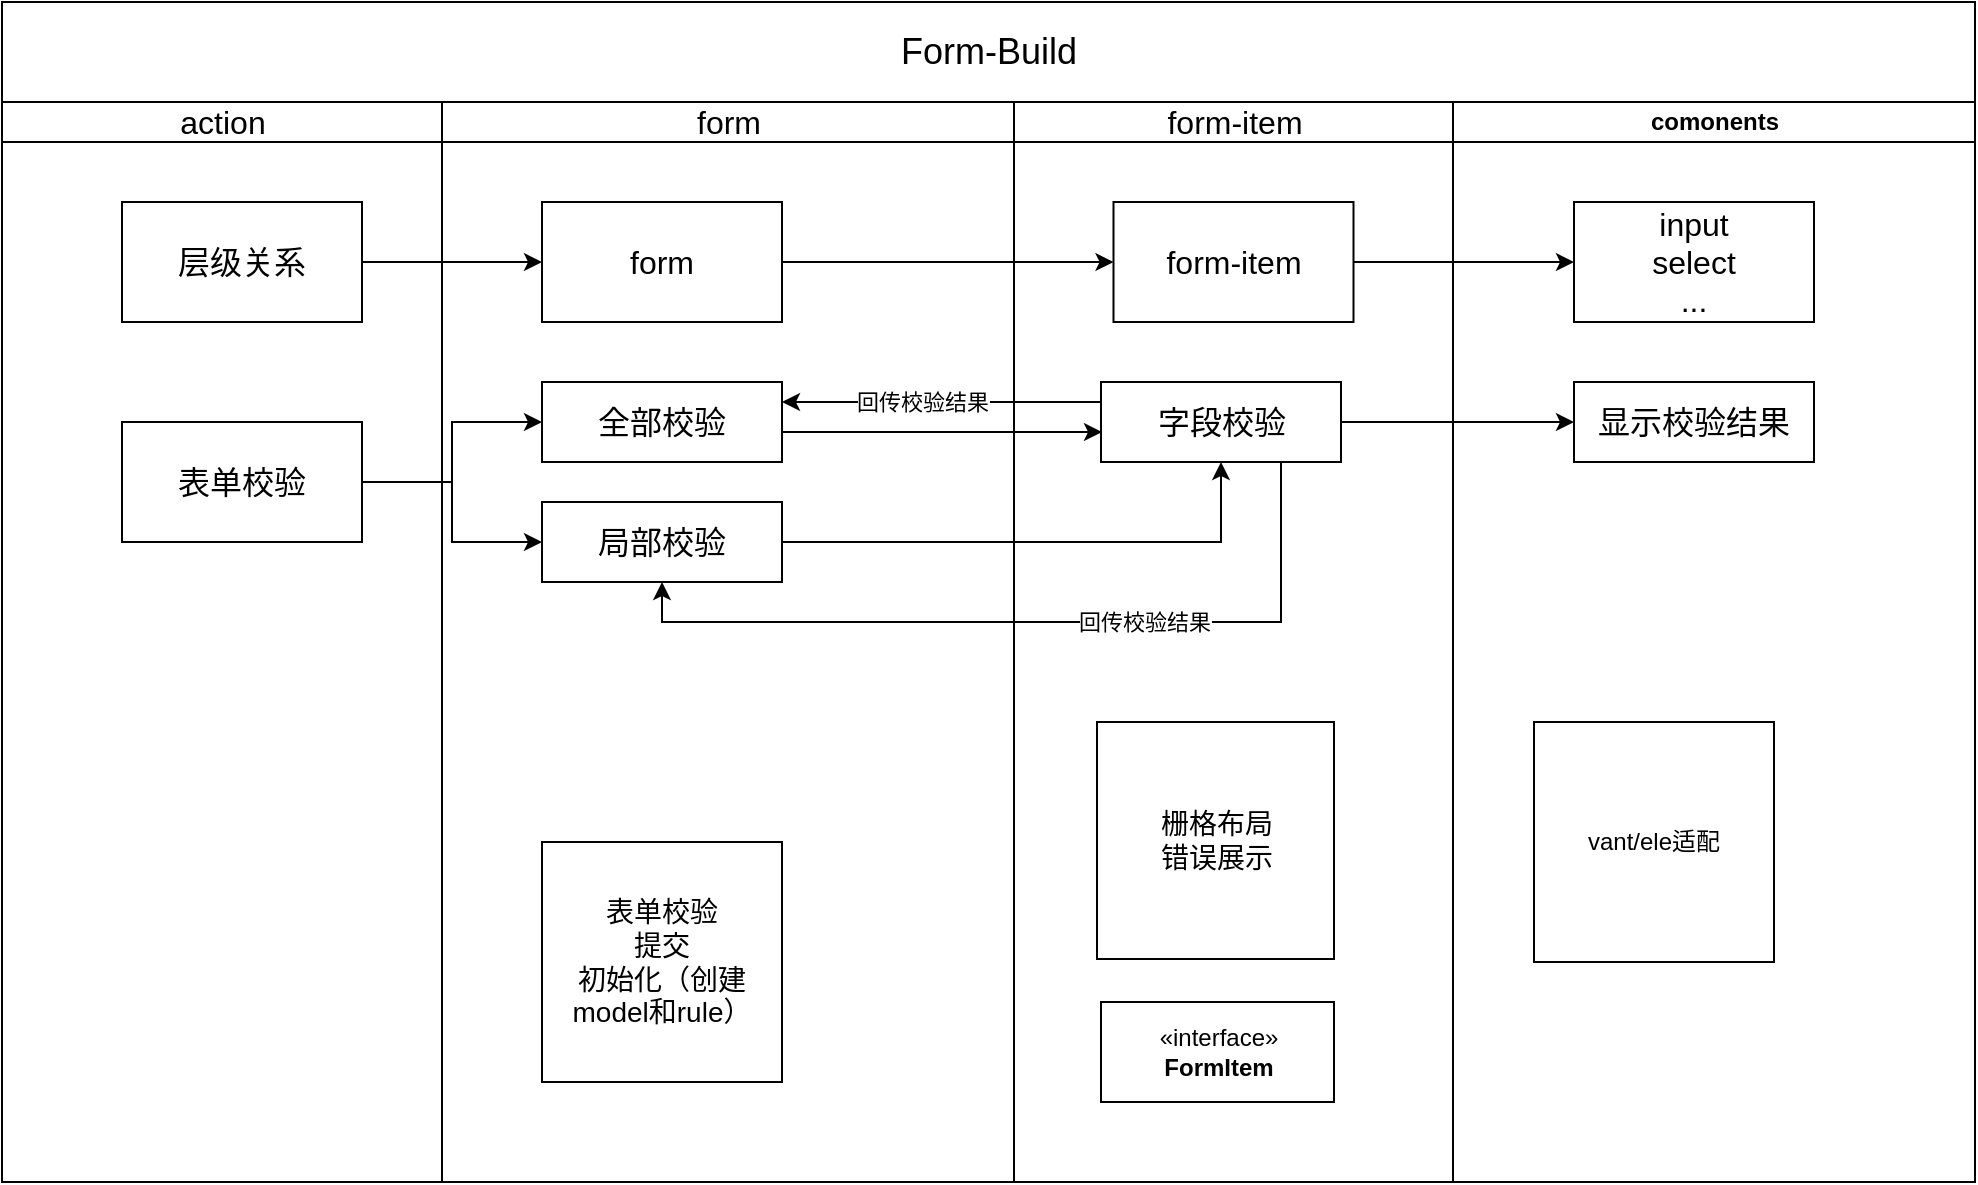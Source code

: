 <mxfile version="13.1.3">
    <diagram id="6hGFLwfOUW9BJ-s0fimq" name="Page-1">
        <mxGraphModel dx="1014" dy="728" grid="1" gridSize="10" guides="1" tooltips="1" connect="1" arrows="1" fold="1" page="1" pageScale="1" pageWidth="827" pageHeight="1169" math="0" shadow="0">
            <root>
                <mxCell id="0"/>
                <mxCell id="1" parent="0"/>
                <mxCell id="17" value="&lt;span style=&quot;font-size: 18px ; font-weight: 400&quot;&gt;Form-Build&lt;/span&gt;" style="swimlane;html=1;childLayout=stackLayout;resizeParent=1;resizeParentMax=0;startSize=50;" parent="1" vertex="1">
                    <mxGeometry x="160" y="120" width="986.5" height="590" as="geometry"/>
                </mxCell>
                <mxCell id="64" value="&lt;span style=&quot;font-size: medium ; font-weight: 400&quot;&gt;action&lt;/span&gt;" style="swimlane;html=1;startSize=20;" parent="17" vertex="1">
                    <mxGeometry y="50" width="220" height="540" as="geometry"/>
                </mxCell>
                <mxCell id="65" value="&lt;font size=&quot;3&quot;&gt;层级关系&lt;/font&gt;" style="rounded=0;whiteSpace=wrap;html=1;" parent="64" vertex="1">
                    <mxGeometry x="60" y="50" width="120" height="60" as="geometry"/>
                </mxCell>
                <mxCell id="69" value="&lt;font size=&quot;3&quot;&gt;表单校验&lt;/font&gt;" style="rounded=0;whiteSpace=wrap;html=1;" parent="64" vertex="1">
                    <mxGeometry x="60" y="160" width="120" height="60" as="geometry"/>
                </mxCell>
                <mxCell id="18" value="&lt;span style=&quot;font-size: medium ; font-weight: 400&quot;&gt;form&lt;/span&gt;" style="swimlane;html=1;startSize=20;" parent="17" vertex="1">
                    <mxGeometry x="220" y="50" width="286" height="540" as="geometry"/>
                </mxCell>
                <mxCell id="71" value="&lt;font size=&quot;3&quot;&gt;局部校验&lt;/font&gt;" style="rounded=0;whiteSpace=wrap;html=1;" parent="18" vertex="1">
                    <mxGeometry x="50" y="200" width="120" height="40" as="geometry"/>
                </mxCell>
                <mxCell id="11" value="&lt;font style=&quot;font-size: 14px&quot;&gt;表单校验&lt;br&gt;提交&lt;br&gt;初始化（创建model和rule）&lt;br&gt;&lt;/font&gt;" style="whiteSpace=wrap;html=1;aspect=fixed;" parent="18" vertex="1">
                    <mxGeometry x="50" y="370" width="120" height="120" as="geometry"/>
                </mxCell>
                <mxCell id="3" value="&lt;font size=&quot;3&quot;&gt;form&lt;/font&gt;" style="rounded=0;whiteSpace=wrap;html=1;" parent="18" vertex="1">
                    <mxGeometry x="50" y="50" width="120" height="60" as="geometry"/>
                </mxCell>
                <mxCell id="70" value="&lt;font size=&quot;3&quot;&gt;全部校验&lt;/font&gt;" style="rounded=0;whiteSpace=wrap;html=1;" parent="18" vertex="1">
                    <mxGeometry x="50" y="140" width="120" height="40" as="geometry"/>
                </mxCell>
                <mxCell id="19" value="&lt;span style=&quot;font-size: medium ; font-weight: 400&quot;&gt;form-item&lt;/span&gt;" style="swimlane;html=1;startSize=20;" parent="17" vertex="1">
                    <mxGeometry x="506" y="50" width="219.5" height="540" as="geometry"/>
                </mxCell>
                <mxCell id="12" value="&lt;span style=&quot;font-size: 14px&quot;&gt;栅格布局&lt;br&gt;错误展示&lt;br&gt;&lt;/span&gt;" style="whiteSpace=wrap;html=1;aspect=fixed;" parent="19" vertex="1">
                    <mxGeometry x="41.5" y="310" width="118.5" height="118.5" as="geometry"/>
                </mxCell>
                <mxCell id="5" value="&lt;font size=&quot;3&quot;&gt;form-item&lt;br&gt;&lt;/font&gt;" style="rounded=0;whiteSpace=wrap;html=1;" parent="19" vertex="1">
                    <mxGeometry x="49.75" y="50" width="120" height="60" as="geometry"/>
                </mxCell>
                <mxCell id="16" value="«interface»&lt;br&gt;&lt;b&gt;FormItem&lt;/b&gt;" style="html=1;" parent="19" vertex="1">
                    <mxGeometry x="43.5" y="450" width="116.5" height="50" as="geometry"/>
                </mxCell>
                <mxCell id="74" value="&lt;font size=&quot;3&quot;&gt;字段校验&lt;/font&gt;" style="rounded=0;whiteSpace=wrap;html=1;" parent="19" vertex="1">
                    <mxGeometry x="43.5" y="140" width="120" height="40" as="geometry"/>
                </mxCell>
                <mxCell id="20" value="comonents" style="swimlane;html=1;startSize=20;" parent="17" vertex="1">
                    <mxGeometry x="725.5" y="50" width="261" height="540" as="geometry"/>
                </mxCell>
                <mxCell id="13" value="vant/ele适配" style="whiteSpace=wrap;html=1;aspect=fixed;" parent="20" vertex="1">
                    <mxGeometry x="40.5" y="310" width="120" height="120" as="geometry"/>
                </mxCell>
                <mxCell id="6" value="&lt;font size=&quot;3&quot;&gt;input&lt;br&gt;select&lt;br&gt;...&lt;br&gt;&lt;/font&gt;" style="rounded=0;whiteSpace=wrap;html=1;" parent="20" vertex="1">
                    <mxGeometry x="60.5" y="50" width="120" height="60" as="geometry"/>
                </mxCell>
                <mxCell id="77" value="&lt;font size=&quot;3&quot;&gt;显示校验结果&lt;/font&gt;" style="rounded=0;whiteSpace=wrap;html=1;" parent="20" vertex="1">
                    <mxGeometry x="60.5" y="140" width="120" height="40" as="geometry"/>
                </mxCell>
                <mxCell id="8" style="edgeStyle=orthogonalEdgeStyle;rounded=0;orthogonalLoop=1;jettySize=auto;html=1;exitX=1;exitY=0.5;exitDx=0;exitDy=0;entryX=0;entryY=0.5;entryDx=0;entryDy=0;" parent="17" source="5" target="6" edge="1">
                    <mxGeometry relative="1" as="geometry"/>
                </mxCell>
                <mxCell id="7" style="edgeStyle=orthogonalEdgeStyle;rounded=0;orthogonalLoop=1;jettySize=auto;html=1;exitX=1;exitY=0.5;exitDx=0;exitDy=0;entryX=0;entryY=0.5;entryDx=0;entryDy=0;" parent="17" source="3" target="5" edge="1">
                    <mxGeometry relative="1" as="geometry">
                        <mxPoint x="190" y="70" as="targetPoint"/>
                    </mxGeometry>
                </mxCell>
                <mxCell id="68" value="" style="edgeStyle=orthogonalEdgeStyle;rounded=0;orthogonalLoop=1;jettySize=auto;html=1;" parent="17" source="65" target="3" edge="1">
                    <mxGeometry relative="1" as="geometry"/>
                </mxCell>
                <mxCell id="72" style="edgeStyle=orthogonalEdgeStyle;rounded=0;orthogonalLoop=1;jettySize=auto;html=1;exitX=1;exitY=0.5;exitDx=0;exitDy=0;entryX=0;entryY=0.5;entryDx=0;entryDy=0;" parent="17" source="69" target="71" edge="1">
                    <mxGeometry relative="1" as="geometry"/>
                </mxCell>
                <mxCell id="73" style="edgeStyle=orthogonalEdgeStyle;rounded=0;orthogonalLoop=1;jettySize=auto;html=1;" parent="17" source="69" target="70" edge="1">
                    <mxGeometry relative="1" as="geometry"/>
                </mxCell>
                <mxCell id="75" style="edgeStyle=orthogonalEdgeStyle;rounded=0;orthogonalLoop=1;jettySize=auto;html=1;exitX=1;exitY=0.5;exitDx=0;exitDy=0;" parent="17" edge="1">
                    <mxGeometry relative="1" as="geometry">
                        <mxPoint x="390" y="215" as="sourcePoint"/>
                        <mxPoint x="550" y="215" as="targetPoint"/>
                        <Array as="points">
                            <mxPoint x="550" y="215"/>
                        </Array>
                    </mxGeometry>
                </mxCell>
                <mxCell id="76" style="edgeStyle=orthogonalEdgeStyle;rounded=0;orthogonalLoop=1;jettySize=auto;html=1;exitX=1;exitY=0.5;exitDx=0;exitDy=0;entryX=0.5;entryY=1;entryDx=0;entryDy=0;" parent="17" source="71" target="74" edge="1">
                    <mxGeometry relative="1" as="geometry"/>
                </mxCell>
                <mxCell id="78" style="edgeStyle=orthogonalEdgeStyle;rounded=0;orthogonalLoop=1;jettySize=auto;html=1;exitX=1;exitY=0.5;exitDx=0;exitDy=0;entryX=0;entryY=0.5;entryDx=0;entryDy=0;" parent="17" source="74" target="77" edge="1">
                    <mxGeometry relative="1" as="geometry"/>
                </mxCell>
                <mxCell id="79" style="edgeStyle=orthogonalEdgeStyle;rounded=0;orthogonalLoop=1;jettySize=auto;html=1;exitX=0;exitY=0.25;exitDx=0;exitDy=0;entryX=1;entryY=0.25;entryDx=0;entryDy=0;" parent="17" source="74" target="70" edge="1">
                    <mxGeometry relative="1" as="geometry"/>
                </mxCell>
                <mxCell id="81" value="回传校验结果&lt;br&gt;" style="edgeLabel;html=1;align=center;verticalAlign=middle;resizable=0;points=[];" parent="79" vertex="1" connectable="0">
                    <mxGeometry x="0.135" relative="1" as="geometry">
                        <mxPoint x="1" as="offset"/>
                    </mxGeometry>
                </mxCell>
                <mxCell id="82" style="edgeStyle=orthogonalEdgeStyle;rounded=0;orthogonalLoop=1;jettySize=auto;html=1;exitX=0.75;exitY=1;exitDx=0;exitDy=0;entryX=0.5;entryY=1;entryDx=0;entryDy=0;" parent="17" source="74" target="71" edge="1">
                    <mxGeometry relative="1" as="geometry"/>
                </mxCell>
                <mxCell id="83" value="回传校验结果" style="edgeLabel;html=1;align=center;verticalAlign=middle;resizable=0;points=[];" parent="82" vertex="1" connectable="0">
                    <mxGeometry x="0.004" relative="1" as="geometry">
                        <mxPoint x="56.5" as="offset"/>
                    </mxGeometry>
                </mxCell>
            </root>
        </mxGraphModel>
    </diagram>
</mxfile>